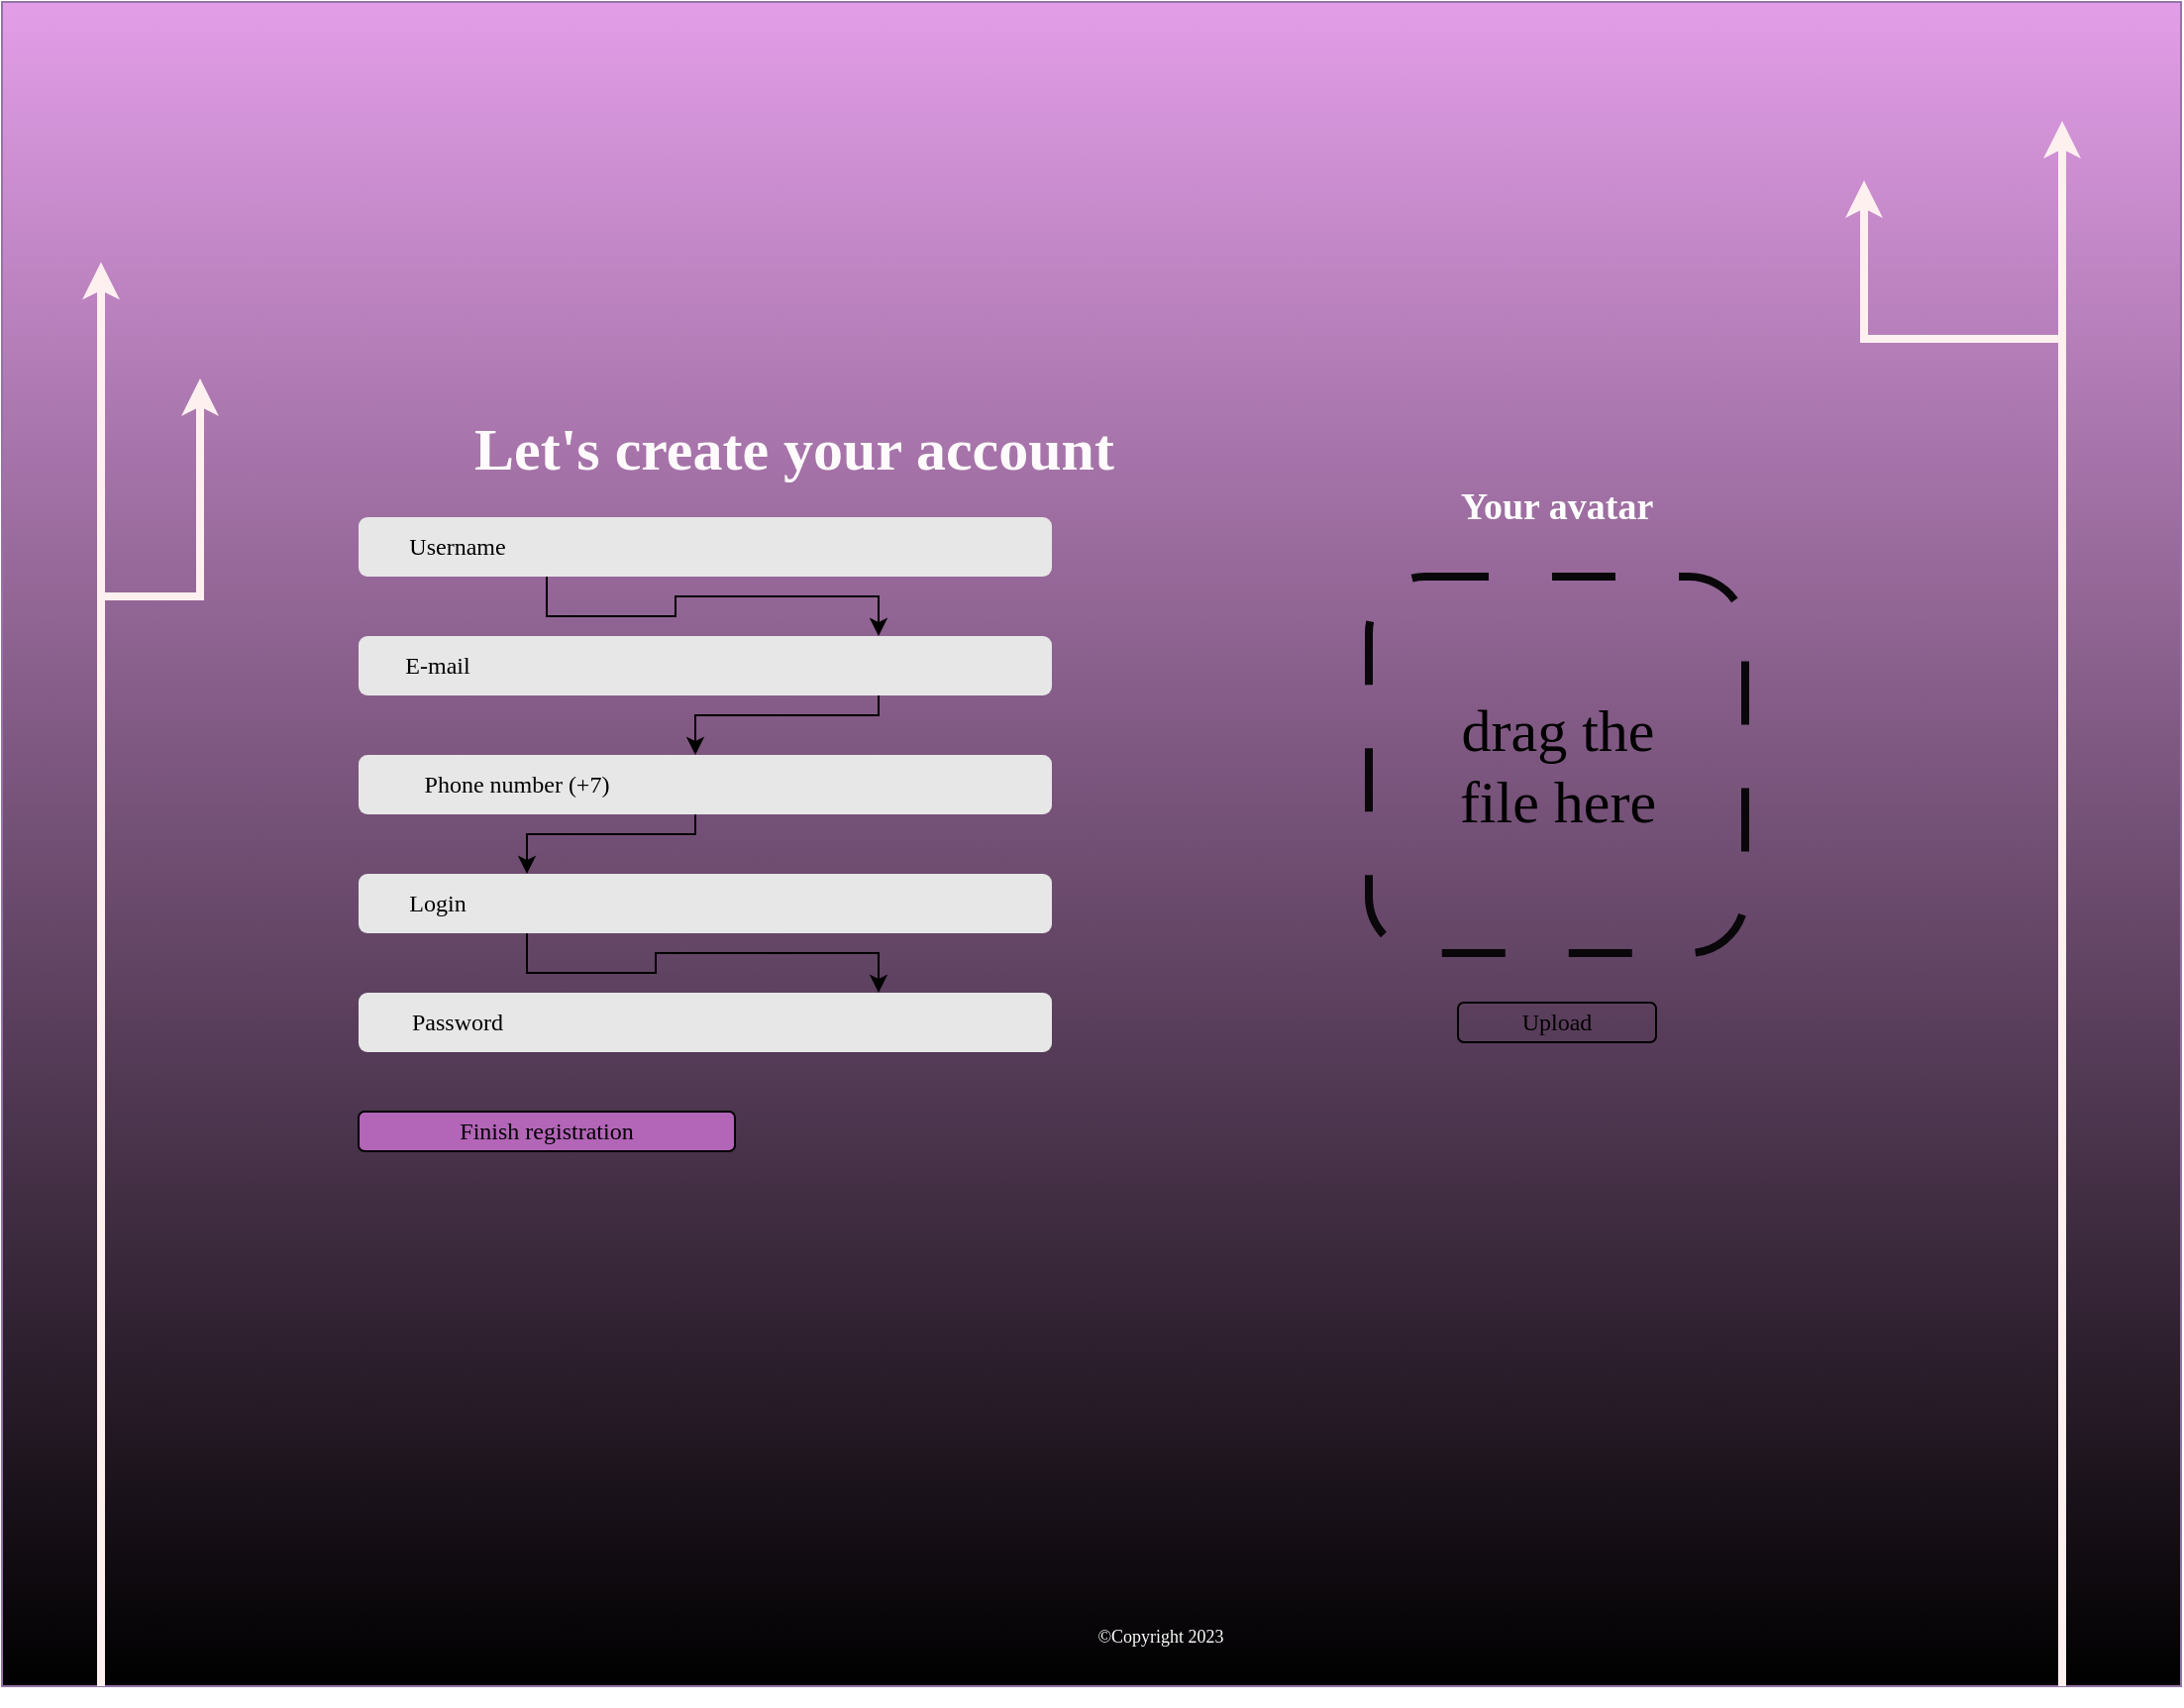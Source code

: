 <mxfile version="22.0.0" type="device">
  <diagram name="Page-1" id="03018318-947c-dd8e-b7a3-06fadd420f32">
    <mxGraphModel dx="1247" dy="-163" grid="1" gridSize="10" guides="1" tooltips="1" connect="1" arrows="1" fold="1" page="1" pageScale="1" pageWidth="1100" pageHeight="850" background="none" math="0" shadow="0">
      <root>
        <mxCell id="0" />
        <mxCell id="1" parent="0" />
        <mxCell id="W5YgEqe16Lk0TzKixaqZ-47" value="" style="rounded=1;whiteSpace=wrap;html=1;fillStyle=auto;strokeColor=none;align=center;verticalAlign=middle;fontFamily=Pixelify Sans;fontSource=https%3A%2F%2Ffonts.googleapis.com%2Fcss%3Ffamily%3DPixelify%2BSans;fontSize=12;fontColor=default;fillColor=#E7E7E7;gradientColor=none;gradientDirection=east;shadow=0;glass=0;" vertex="1" parent="1">
          <mxGeometry x="180" y="1140" width="350" height="30" as="geometry" />
        </mxCell>
        <mxCell id="W5YgEqe16Lk0TzKixaqZ-2" value="" style="rounded=0;whiteSpace=wrap;html=1;fillColor=#000000;strokeColor=#9673a6;fillStyle=auto;gradientColor=#E39EE8;gradientDirection=north;fontFamily=Pixelify Sans;fontSource=https%3A%2F%2Ffonts.googleapis.com%2Fcss%3Ffamily%3DPixelify%2BSans;movable=0;resizable=0;rotatable=0;deletable=0;editable=0;locked=1;connectable=0;" vertex="1" parent="1">
          <mxGeometry y="850" width="1100" height="850" as="geometry" />
        </mxCell>
        <mxCell id="W5YgEqe16Lk0TzKixaqZ-4" value="Let&#39;s create your account" style="text;html=1;strokeColor=none;fillColor=none;align=center;verticalAlign=middle;whiteSpace=wrap;rounded=0;fontSize=30;fontFamily=Source Code Pro;fontColor=#FFFAFB;fontSource=https%3A%2F%2Ffonts.googleapis.com%2Fcss%3Ffamily%3DSource%2BCode%2BPro;strokeWidth=1;labelBackgroundColor=none;fontStyle=1" vertex="1" parent="1">
          <mxGeometry x="50" y="1050" width="700" height="50" as="geometry" />
        </mxCell>
        <mxCell id="W5YgEqe16Lk0TzKixaqZ-21" value="" style="rounded=1;whiteSpace=wrap;html=1;fillStyle=auto;strokeColor=none;align=center;verticalAlign=middle;fontFamily=Pixelify Sans;fontSource=https%3A%2F%2Ffonts.googleapis.com%2Fcss%3Ffamily%3DPixelify%2BSans;fontSize=12;fontColor=default;fillColor=#E7E7E7;gradientColor=none;gradientDirection=east;shadow=0;glass=0;" vertex="1" parent="1">
          <mxGeometry x="180" y="1110" width="350" height="30" as="geometry" />
        </mxCell>
        <mxCell id="W5YgEqe16Lk0TzKixaqZ-67" style="edgeStyle=orthogonalEdgeStyle;rounded=0;orthogonalLoop=1;jettySize=auto;html=1;exitX=0.75;exitY=1;exitDx=0;exitDy=0;entryX=0.75;entryY=0;entryDx=0;entryDy=0;fontFamily=Pixelify Sans;fontSource=https%3A%2F%2Ffonts.googleapis.com%2Fcss%3Ffamily%3DPixelify%2BSans;fontSize=12;fontColor=default;" edge="1" parent="1" source="W5YgEqe16Lk0TzKixaqZ-24" target="W5YgEqe16Lk0TzKixaqZ-46">
          <mxGeometry relative="1" as="geometry" />
        </mxCell>
        <mxCell id="W5YgEqe16Lk0TzKixaqZ-24" value="Username" style="text;html=1;strokeColor=none;fillColor=none;align=center;verticalAlign=middle;whiteSpace=wrap;rounded=0;fontSize=12;fontFamily=Source Code Pro;fontColor=default;fontSource=https%3A%2F%2Ffonts.googleapis.com%2Fcss%3Ffamily%3DSource%2BCode%2BPro;" vertex="1" parent="1">
          <mxGeometry x="140" y="1110" width="180" height="30" as="geometry" />
        </mxCell>
        <mxCell id="W5YgEqe16Lk0TzKixaqZ-31" style="edgeStyle=orthogonalEdgeStyle;rounded=0;orthogonalLoop=1;jettySize=auto;html=1;exitX=0.5;exitY=1;exitDx=0;exitDy=0;fontFamily=Pixelify Sans;fontSource=https%3A%2F%2Ffonts.googleapis.com%2Fcss%3Ffamily%3DPixelify%2BSans;fontSize=12;fontColor=default;" edge="1" parent="1">
          <mxGeometry relative="1" as="geometry">
            <mxPoint x="250" y="1360" as="sourcePoint" />
            <mxPoint x="250" y="1360" as="targetPoint" />
          </mxGeometry>
        </mxCell>
        <mxCell id="W5YgEqe16Lk0TzKixaqZ-37" value="&lt;font face=&quot;Source Code Pro&quot;&gt;©Copyright 2023&lt;/font&gt;" style="text;html=1;strokeColor=none;fillColor=none;align=center;verticalAlign=middle;whiteSpace=wrap;rounded=0;fontSize=9;fontFamily=Pixelify Sans;fontColor=#FFFFFF;" vertex="1" parent="1">
          <mxGeometry x="530" y="1660" width="110" height="30" as="geometry" />
        </mxCell>
        <mxCell id="W5YgEqe16Lk0TzKixaqZ-68" style="edgeStyle=orthogonalEdgeStyle;rounded=0;orthogonalLoop=1;jettySize=auto;html=1;exitX=0.75;exitY=1;exitDx=0;exitDy=0;entryX=1;entryY=0;entryDx=0;entryDy=0;fontFamily=Pixelify Sans;fontSource=https%3A%2F%2Ffonts.googleapis.com%2Fcss%3Ffamily%3DPixelify%2BSans;fontSize=12;fontColor=default;" edge="1" parent="1" source="W5YgEqe16Lk0TzKixaqZ-46" target="W5YgEqe16Lk0TzKixaqZ-53">
          <mxGeometry relative="1" as="geometry">
            <Array as="points">
              <mxPoint x="442" y="1210" />
              <mxPoint x="350" y="1210" />
            </Array>
          </mxGeometry>
        </mxCell>
        <mxCell id="W5YgEqe16Lk0TzKixaqZ-46" value="" style="rounded=1;whiteSpace=wrap;html=1;fillStyle=auto;strokeColor=none;align=center;verticalAlign=middle;fontFamily=Pixelify Sans;fontSource=https%3A%2F%2Ffonts.googleapis.com%2Fcss%3Ffamily%3DPixelify%2BSans;fontSize=12;fontColor=default;fillColor=#E7E7E7;gradientColor=none;gradientDirection=east;shadow=0;glass=0;" vertex="1" parent="1">
          <mxGeometry x="180" y="1170" width="350" height="30" as="geometry" />
        </mxCell>
        <mxCell id="W5YgEqe16Lk0TzKixaqZ-50" value="E-mail" style="text;html=1;strokeColor=none;fillColor=none;align=center;verticalAlign=middle;whiteSpace=wrap;rounded=0;fontSize=12;fontFamily=Source Code Pro;fontColor=default;fontSource=https%3A%2F%2Ffonts.googleapis.com%2Fcss%3Ffamily%3DSource%2BCode%2BPro;" vertex="1" parent="1">
          <mxGeometry x="130" y="1170" width="180" height="30" as="geometry" />
        </mxCell>
        <mxCell id="W5YgEqe16Lk0TzKixaqZ-51" value="" style="rounded=1;whiteSpace=wrap;html=1;fillStyle=auto;strokeColor=none;align=center;verticalAlign=middle;fontFamily=Pixelify Sans;fontSource=https%3A%2F%2Ffonts.googleapis.com%2Fcss%3Ffamily%3DPixelify%2BSans;fontSize=12;fontColor=default;fillColor=#E7E7E7;gradientColor=none;gradientDirection=east;shadow=0;glass=0;" vertex="1" parent="1">
          <mxGeometry x="180" y="1230" width="350" height="30" as="geometry" />
        </mxCell>
        <mxCell id="W5YgEqe16Lk0TzKixaqZ-69" style="edgeStyle=orthogonalEdgeStyle;rounded=0;orthogonalLoop=1;jettySize=auto;html=1;exitX=1;exitY=1;exitDx=0;exitDy=0;entryX=0.75;entryY=0;entryDx=0;entryDy=0;fontFamily=Pixelify Sans;fontSource=https%3A%2F%2Ffonts.googleapis.com%2Fcss%3Ffamily%3DPixelify%2BSans;fontSize=12;fontColor=default;" edge="1" parent="1" source="W5YgEqe16Lk0TzKixaqZ-53" target="W5YgEqe16Lk0TzKixaqZ-59">
          <mxGeometry relative="1" as="geometry">
            <Array as="points">
              <mxPoint x="350" y="1270" />
              <mxPoint x="265" y="1270" />
            </Array>
          </mxGeometry>
        </mxCell>
        <mxCell id="W5YgEqe16Lk0TzKixaqZ-53" value="Phone number (+7)" style="text;html=1;strokeColor=none;fillColor=none;align=center;verticalAlign=middle;whiteSpace=wrap;rounded=0;fontSize=12;fontFamily=Source Code Pro;fontColor=default;fontSource=https%3A%2F%2Ffonts.googleapis.com%2Fcss%3Ffamily%3DSource%2BCode%2BPro;" vertex="1" parent="1">
          <mxGeometry x="170" y="1230" width="180" height="30" as="geometry" />
        </mxCell>
        <mxCell id="W5YgEqe16Lk0TzKixaqZ-58" value="" style="rounded=1;whiteSpace=wrap;html=1;fillStyle=auto;strokeColor=none;align=center;verticalAlign=middle;fontFamily=Pixelify Sans;fontSource=https%3A%2F%2Ffonts.googleapis.com%2Fcss%3Ffamily%3DPixelify%2BSans;fontSize=12;fontColor=default;fillColor=#E7E7E7;gradientColor=none;gradientDirection=east;shadow=0;glass=0;" vertex="1" parent="1">
          <mxGeometry x="180" y="1290" width="350" height="30" as="geometry" />
        </mxCell>
        <mxCell id="W5YgEqe16Lk0TzKixaqZ-70" style="edgeStyle=orthogonalEdgeStyle;rounded=0;orthogonalLoop=1;jettySize=auto;html=1;exitX=0.75;exitY=1;exitDx=0;exitDy=0;entryX=0.75;entryY=0;entryDx=0;entryDy=0;fontFamily=Pixelify Sans;fontSource=https%3A%2F%2Ffonts.googleapis.com%2Fcss%3Ffamily%3DPixelify%2BSans;fontSize=12;fontColor=default;" edge="1" parent="1" source="W5YgEqe16Lk0TzKixaqZ-59" target="W5YgEqe16Lk0TzKixaqZ-61">
          <mxGeometry relative="1" as="geometry" />
        </mxCell>
        <mxCell id="W5YgEqe16Lk0TzKixaqZ-59" value="Login" style="text;html=1;strokeColor=none;fillColor=none;align=center;verticalAlign=middle;whiteSpace=wrap;rounded=0;fontSize=12;fontFamily=Source Code Pro;fontColor=default;fontSource=https%3A%2F%2Ffonts.googleapis.com%2Fcss%3Ffamily%3DSource%2BCode%2BPro;" vertex="1" parent="1">
          <mxGeometry x="130" y="1290" width="180" height="30" as="geometry" />
        </mxCell>
        <mxCell id="W5YgEqe16Lk0TzKixaqZ-61" value="" style="rounded=1;whiteSpace=wrap;html=1;fillStyle=auto;strokeColor=none;align=center;verticalAlign=middle;fontFamily=Pixelify Sans;fontSource=https%3A%2F%2Ffonts.googleapis.com%2Fcss%3Ffamily%3DPixelify%2BSans;fontSize=12;fontColor=default;fillColor=#E7E7E7;gradientColor=none;gradientDirection=east;shadow=0;glass=0;" vertex="1" parent="1">
          <mxGeometry x="180" y="1350" width="350" height="30" as="geometry" />
        </mxCell>
        <mxCell id="W5YgEqe16Lk0TzKixaqZ-62" value="Password" style="text;html=1;strokeColor=none;fillColor=none;align=center;verticalAlign=middle;whiteSpace=wrap;rounded=0;fontSize=12;fontFamily=Source Code Pro;fontColor=default;fontSource=https%3A%2F%2Ffonts.googleapis.com%2Fcss%3Ffamily%3DSource%2BCode%2BPro;" vertex="1" parent="1">
          <mxGeometry x="140" y="1350" width="180" height="30" as="geometry" />
        </mxCell>
        <mxCell id="W5YgEqe16Lk0TzKixaqZ-66" value="" style="rounded=1;whiteSpace=wrap;html=1;fillStyle=auto;strokeColor=#09070A;align=center;verticalAlign=middle;fontFamily=Pixelify Sans;fontSource=https%3A%2F%2Ffonts.googleapis.com%2Fcss%3Ffamily%3DPixelify%2BSans;fontSize=12;fontColor=default;fillColor=none;gradientColor=default;gradientDirection=south;strokeWidth=4;dashed=1;shadow=0;dashPattern=8 8;" vertex="1" parent="1">
          <mxGeometry x="690" y="1140" width="190" height="190" as="geometry" />
        </mxCell>
        <mxCell id="W5YgEqe16Lk0TzKixaqZ-72" value="drag the file here" style="text;html=1;strokeColor=none;fillColor=none;align=center;verticalAlign=middle;whiteSpace=wrap;rounded=0;fontSize=30;fontFamily=Source Code Pro;fontColor=default;fontSource=https%3A%2F%2Ffonts.googleapis.com%2Fcss%3Ffamily%3DSource%2BCode%2BPro;" vertex="1" parent="1">
          <mxGeometry x="732.5" y="1200" width="105" height="70" as="geometry" />
        </mxCell>
        <mxCell id="W5YgEqe16Lk0TzKixaqZ-73" value="&lt;font face=&quot;Source Code Pro&quot;&gt;Upload&lt;/font&gt;" style="rounded=1;whiteSpace=wrap;html=1;fillStyle=auto;align=center;verticalAlign=middle;fontFamily=Pixelify Sans;fontSource=https%3A%2F%2Ffonts.googleapis.com%2Fcss%3Ffamily%3DPixelify%2BSans;fontSize=12;gradientDirection=east;shadow=0;glass=0;fillColor=none;" vertex="1" parent="1">
          <mxGeometry x="735" y="1355" width="100" height="20" as="geometry" />
        </mxCell>
        <mxCell id="W5YgEqe16Lk0TzKixaqZ-74" value="" style="endArrow=classic;html=1;rounded=0;fontFamily=Pixelify Sans;fontSource=https%3A%2F%2Ffonts.googleapis.com%2Fcss%3Ffamily%3DPixelify%2BSans;fontSize=12;fontColor=default;strokeColor=#FFF0F0;strokeWidth=4;" edge="1" parent="1">
          <mxGeometry width="50" height="50" relative="1" as="geometry">
            <mxPoint x="50" y="1700" as="sourcePoint" />
            <mxPoint x="50" y="981.304" as="targetPoint" />
            <Array as="points">
              <mxPoint x="50" y="1310" />
            </Array>
          </mxGeometry>
        </mxCell>
        <mxCell id="W5YgEqe16Lk0TzKixaqZ-75" value="" style="endArrow=classic;html=1;rounded=0;fontFamily=Pixelify Sans;fontSource=https%3A%2F%2Ffonts.googleapis.com%2Fcss%3Ffamily%3DPixelify%2BSans;fontSize=12;fontColor=default;strokeColor=#FFF0F0;strokeWidth=4;" edge="1" parent="1">
          <mxGeometry width="50" height="50" relative="1" as="geometry">
            <mxPoint x="50" y="1150" as="sourcePoint" />
            <mxPoint x="100" y="1040" as="targetPoint" />
            <Array as="points">
              <mxPoint x="100" y="1150" />
            </Array>
          </mxGeometry>
        </mxCell>
        <mxCell id="W5YgEqe16Lk0TzKixaqZ-76" value="" style="endArrow=classic;html=1;rounded=0;fontFamily=Pixelify Sans;fontSource=https%3A%2F%2Ffonts.googleapis.com%2Fcss%3Ffamily%3DPixelify%2BSans;fontSize=12;fontColor=default;strokeWidth=4;strokeColor=#FFF0F0;" edge="1" parent="1">
          <mxGeometry width="50" height="50" relative="1" as="geometry">
            <mxPoint x="1040" y="1700" as="sourcePoint" />
            <mxPoint x="1040" y="910" as="targetPoint" />
            <Array as="points">
              <mxPoint x="1040" y="1364.35" />
            </Array>
          </mxGeometry>
        </mxCell>
        <mxCell id="W5YgEqe16Lk0TzKixaqZ-77" value="" style="endArrow=classic;html=1;rounded=0;fontFamily=Pixelify Sans;fontSource=https%3A%2F%2Ffonts.googleapis.com%2Fcss%3Ffamily%3DPixelify%2BSans;fontSize=12;fontColor=default;strokeColor=#FFF0F0;strokeWidth=4;" edge="1" parent="1">
          <mxGeometry width="50" height="50" relative="1" as="geometry">
            <mxPoint x="1040" y="1020" as="sourcePoint" />
            <mxPoint x="940" y="940" as="targetPoint" />
            <Array as="points">
              <mxPoint x="940" y="1020" />
            </Array>
          </mxGeometry>
        </mxCell>
        <mxCell id="W5YgEqe16Lk0TzKixaqZ-78" value="&lt;font color=&quot;#ffffff&quot; data-font-src=&quot;https://fonts.googleapis.com/css?family=Source+Code+Pro&quot; face=&quot;Source Code Pro&quot; style=&quot;font-size: 19px;&quot;&gt;Your avatar&lt;/font&gt;" style="text;html=1;strokeColor=none;fillColor=none;align=center;verticalAlign=middle;whiteSpace=wrap;rounded=0;fontSize=19;fontFamily=Pixelify Sans;fontColor=default;fontStyle=1" vertex="1" parent="1">
          <mxGeometry x="715" y="1090" width="140" height="30" as="geometry" />
        </mxCell>
        <mxCell id="W5YgEqe16Lk0TzKixaqZ-79" value="&lt;font data-font-src=&quot;https://fonts.googleapis.com/css?family=Source+Code+Pro&quot; face=&quot;Source Code Pro&quot;&gt;Finish registration&lt;/font&gt;" style="rounded=1;whiteSpace=wrap;html=1;fillStyle=auto;align=center;verticalAlign=middle;fontFamily=Pixelify Sans;fontSource=https%3A%2F%2Ffonts.googleapis.com%2Fcss%3Ffamily%3DPixelify%2BSans;fontSize=12;gradientDirection=east;shadow=0;glass=0;fillColor=#b365b8;" vertex="1" parent="1">
          <mxGeometry x="180" y="1410" width="190" height="20" as="geometry" />
        </mxCell>
      </root>
    </mxGraphModel>
  </diagram>
</mxfile>
